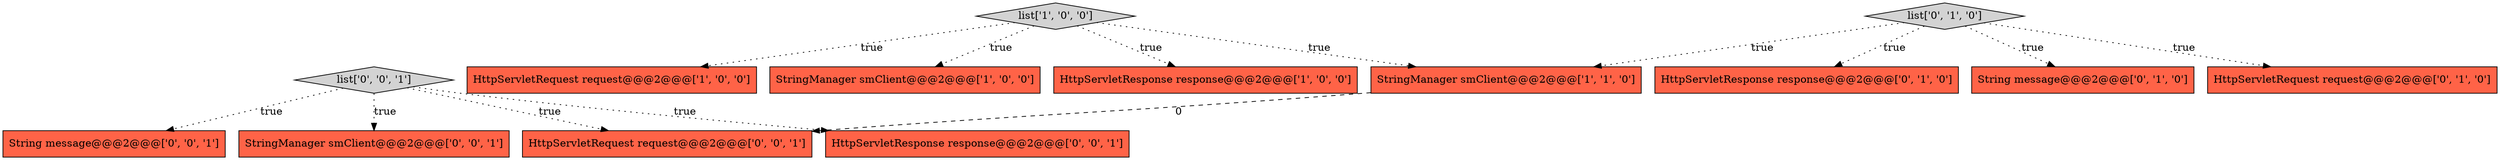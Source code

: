 digraph {
11 [style = filled, label = "StringManager smClient@@@2@@@['0', '0', '1']", fillcolor = tomato, shape = box image = "AAA0AAABBB3BBB"];
6 [style = filled, label = "HttpServletResponse response@@@2@@@['0', '1', '0']", fillcolor = tomato, shape = box image = "AAA0AAABBB2BBB"];
1 [style = filled, label = "list['1', '0', '0']", fillcolor = lightgray, shape = diamond image = "AAA0AAABBB1BBB"];
2 [style = filled, label = "StringManager smClient@@@2@@@['1', '0', '0']", fillcolor = tomato, shape = box image = "AAA0AAABBB1BBB"];
7 [style = filled, label = "String message@@@2@@@['0', '1', '0']", fillcolor = tomato, shape = box image = "AAA0AAABBB2BBB"];
4 [style = filled, label = "StringManager smClient@@@2@@@['1', '1', '0']", fillcolor = tomato, shape = box image = "AAA0AAABBB1BBB"];
10 [style = filled, label = "String message@@@2@@@['0', '0', '1']", fillcolor = tomato, shape = box image = "AAA0AAABBB3BBB"];
13 [style = filled, label = "HttpServletRequest request@@@2@@@['0', '0', '1']", fillcolor = tomato, shape = box image = "AAA0AAABBB3BBB"];
8 [style = filled, label = "list['0', '1', '0']", fillcolor = lightgray, shape = diamond image = "AAA0AAABBB2BBB"];
0 [style = filled, label = "HttpServletResponse response@@@2@@@['1', '0', '0']", fillcolor = tomato, shape = box image = "AAA0AAABBB1BBB"];
12 [style = filled, label = "HttpServletResponse response@@@2@@@['0', '0', '1']", fillcolor = tomato, shape = box image = "AAA0AAABBB3BBB"];
9 [style = filled, label = "list['0', '0', '1']", fillcolor = lightgray, shape = diamond image = "AAA0AAABBB3BBB"];
5 [style = filled, label = "HttpServletRequest request@@@2@@@['0', '1', '0']", fillcolor = tomato, shape = box image = "AAA0AAABBB2BBB"];
3 [style = filled, label = "HttpServletRequest request@@@2@@@['1', '0', '0']", fillcolor = tomato, shape = box image = "AAA0AAABBB1BBB"];
1->2 [style = dotted, label="true"];
8->6 [style = dotted, label="true"];
9->13 [style = dotted, label="true"];
9->11 [style = dotted, label="true"];
4->13 [style = dashed, label="0"];
1->3 [style = dotted, label="true"];
9->12 [style = dotted, label="true"];
8->7 [style = dotted, label="true"];
1->4 [style = dotted, label="true"];
8->4 [style = dotted, label="true"];
1->0 [style = dotted, label="true"];
9->10 [style = dotted, label="true"];
8->5 [style = dotted, label="true"];
}

